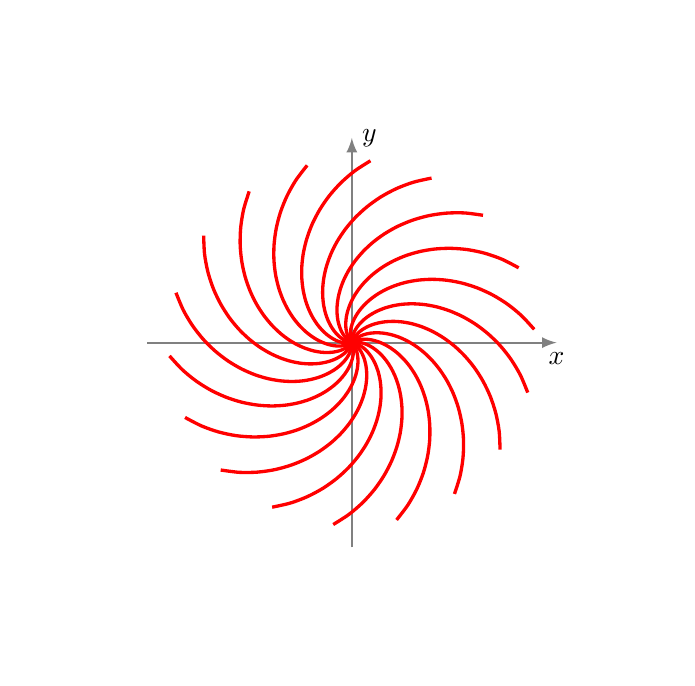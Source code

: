 \newcommand{\spirale}{
   \def\k{1}
   \draw [very thick, color=red,samples=25,smooth, domain=-2.5:-0.5] 
            plot( 
                      {exp(\x) * ( cos(2*\x) - \k * sin(2*\x r) )} ,
                      {-exp(\x) * ( sin(2*\x) + \k * cos(2*\x r) )} 
                    );        
}

\begin{tikzpicture}[scale=2]
     \draw[->,>=latex,thick, gray] (-1.3,0)--(1.3,0) node[below,black] {$x$};
     \draw[->,>=latex,thick, gray] (0,-1.3)--(0,1.3) node[right,black] {$y$};
 


   
\begin{scope}
    \clip (-2,-2) rectangle (2,2);
    \spirale;
    \foreach \theta in {20,40,...,340}{
    \begin{scope}[rotate=\theta]
        \spirale;
   \end{scope}
   }
\end{scope}

\end{tikzpicture}

